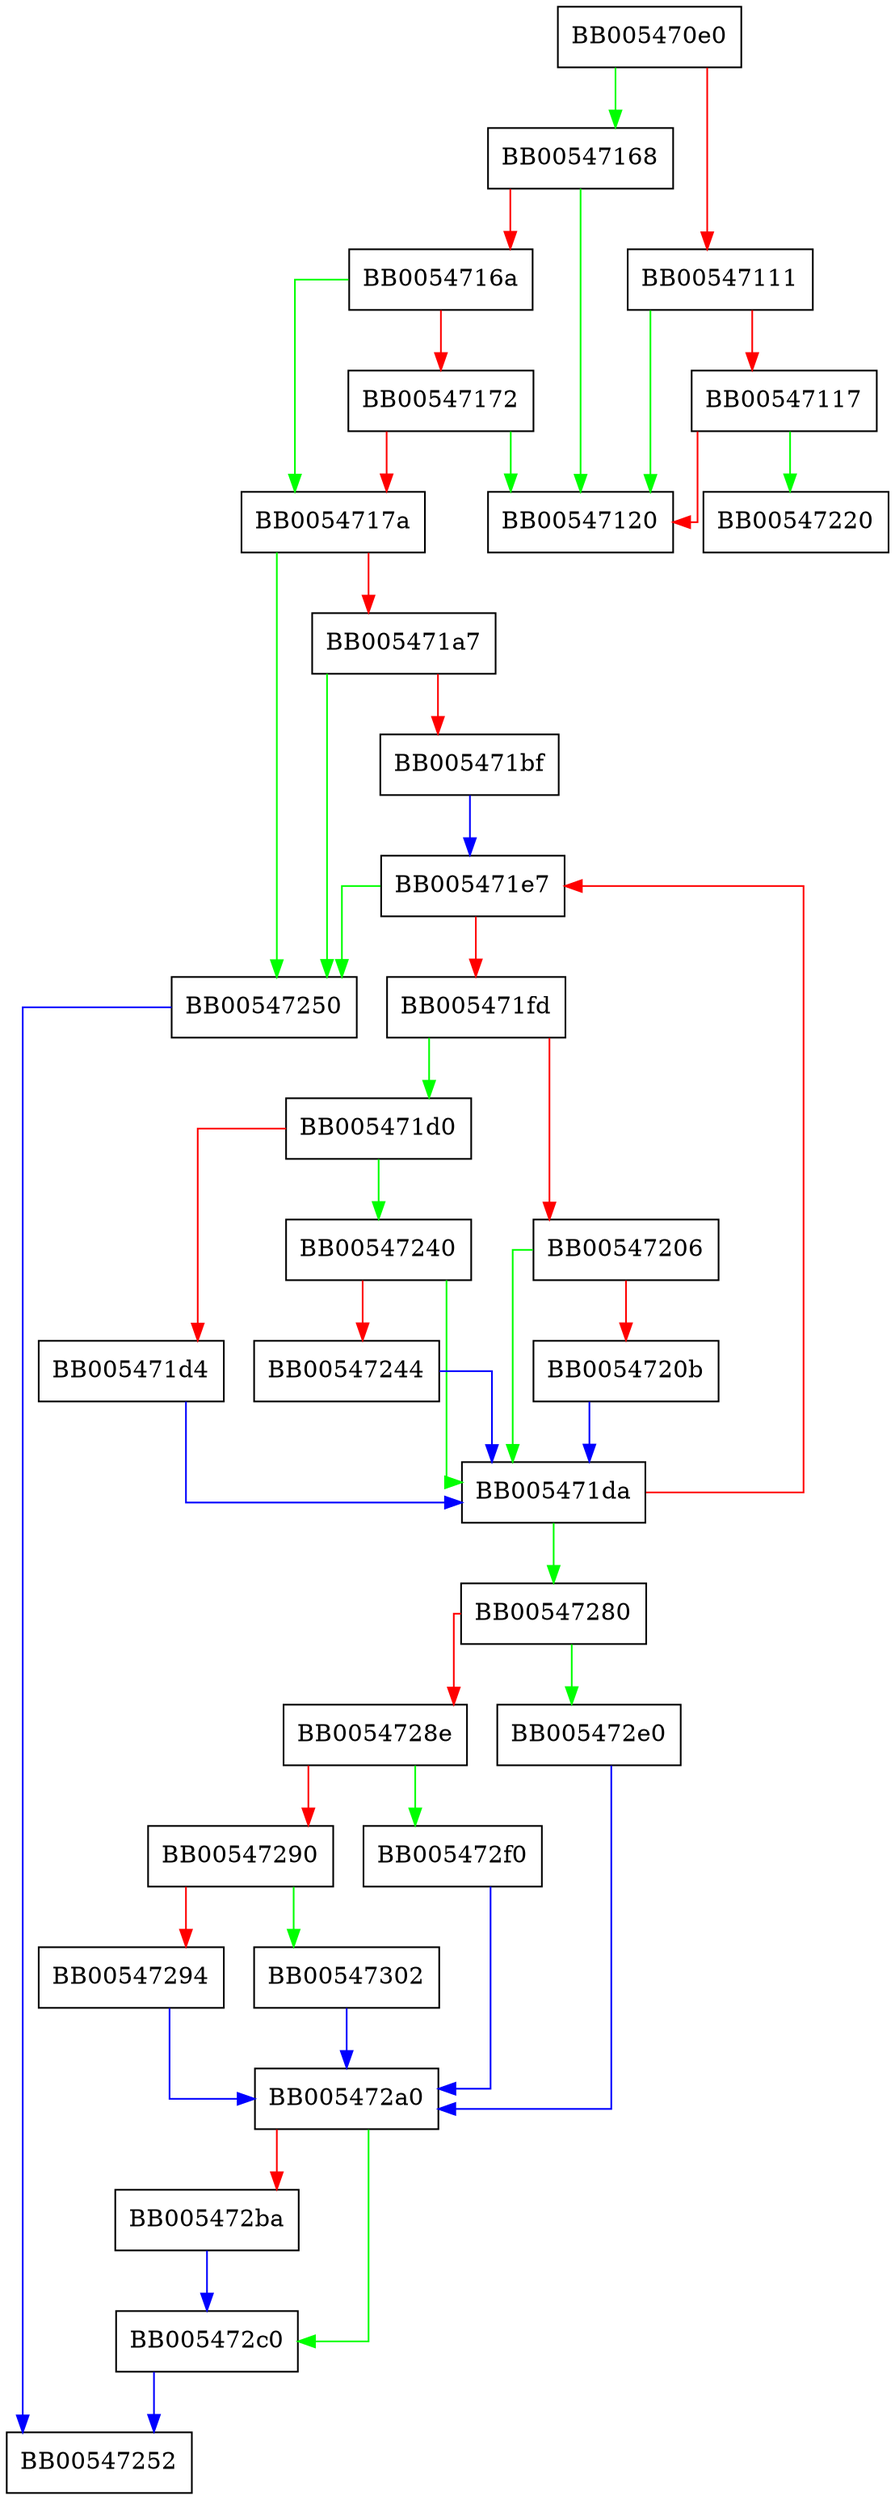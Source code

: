 digraph BN_bntest_rand {
  node [shape="box"];
  graph [splines=ortho];
  BB005470e0 -> BB00547168 [color="green"];
  BB005470e0 -> BB00547111 [color="red"];
  BB00547111 -> BB00547120 [color="green"];
  BB00547111 -> BB00547117 [color="red"];
  BB00547117 -> BB00547220 [color="green"];
  BB00547117 -> BB00547120 [color="red"];
  BB00547168 -> BB00547120 [color="green"];
  BB00547168 -> BB0054716a [color="red"];
  BB0054716a -> BB0054717a [color="green"];
  BB0054716a -> BB00547172 [color="red"];
  BB00547172 -> BB00547120 [color="green"];
  BB00547172 -> BB0054717a [color="red"];
  BB0054717a -> BB00547250 [color="green"];
  BB0054717a -> BB005471a7 [color="red"];
  BB005471a7 -> BB00547250 [color="green"];
  BB005471a7 -> BB005471bf [color="red"];
  BB005471bf -> BB005471e7 [color="blue"];
  BB005471d0 -> BB00547240 [color="green"];
  BB005471d0 -> BB005471d4 [color="red"];
  BB005471d4 -> BB005471da [color="blue"];
  BB005471da -> BB00547280 [color="green"];
  BB005471da -> BB005471e7 [color="red"];
  BB005471e7 -> BB00547250 [color="green"];
  BB005471e7 -> BB005471fd [color="red"];
  BB005471fd -> BB005471d0 [color="green"];
  BB005471fd -> BB00547206 [color="red"];
  BB00547206 -> BB005471da [color="green"];
  BB00547206 -> BB0054720b [color="red"];
  BB0054720b -> BB005471da [color="blue"];
  BB00547240 -> BB005471da [color="green"];
  BB00547240 -> BB00547244 [color="red"];
  BB00547244 -> BB005471da [color="blue"];
  BB00547250 -> BB00547252 [color="blue"];
  BB00547280 -> BB005472e0 [color="green"];
  BB00547280 -> BB0054728e [color="red"];
  BB0054728e -> BB005472f0 [color="green"];
  BB0054728e -> BB00547290 [color="red"];
  BB00547290 -> BB00547302 [color="green"];
  BB00547290 -> BB00547294 [color="red"];
  BB00547294 -> BB005472a0 [color="blue"];
  BB005472a0 -> BB005472c0 [color="green"];
  BB005472a0 -> BB005472ba [color="red"];
  BB005472ba -> BB005472c0 [color="blue"];
  BB005472c0 -> BB00547252 [color="blue"];
  BB005472e0 -> BB005472a0 [color="blue"];
  BB005472f0 -> BB005472a0 [color="blue"];
  BB00547302 -> BB005472a0 [color="blue"];
}